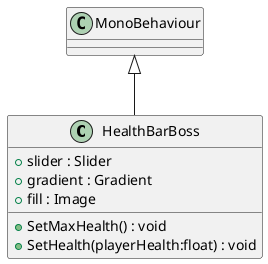 @startuml
class HealthBarBoss {
    + slider : Slider
    + gradient : Gradient
    + fill : Image
    + SetMaxHealth() : void
    + SetHealth(playerHealth:float) : void
}
MonoBehaviour <|-- HealthBarBoss
@enduml
